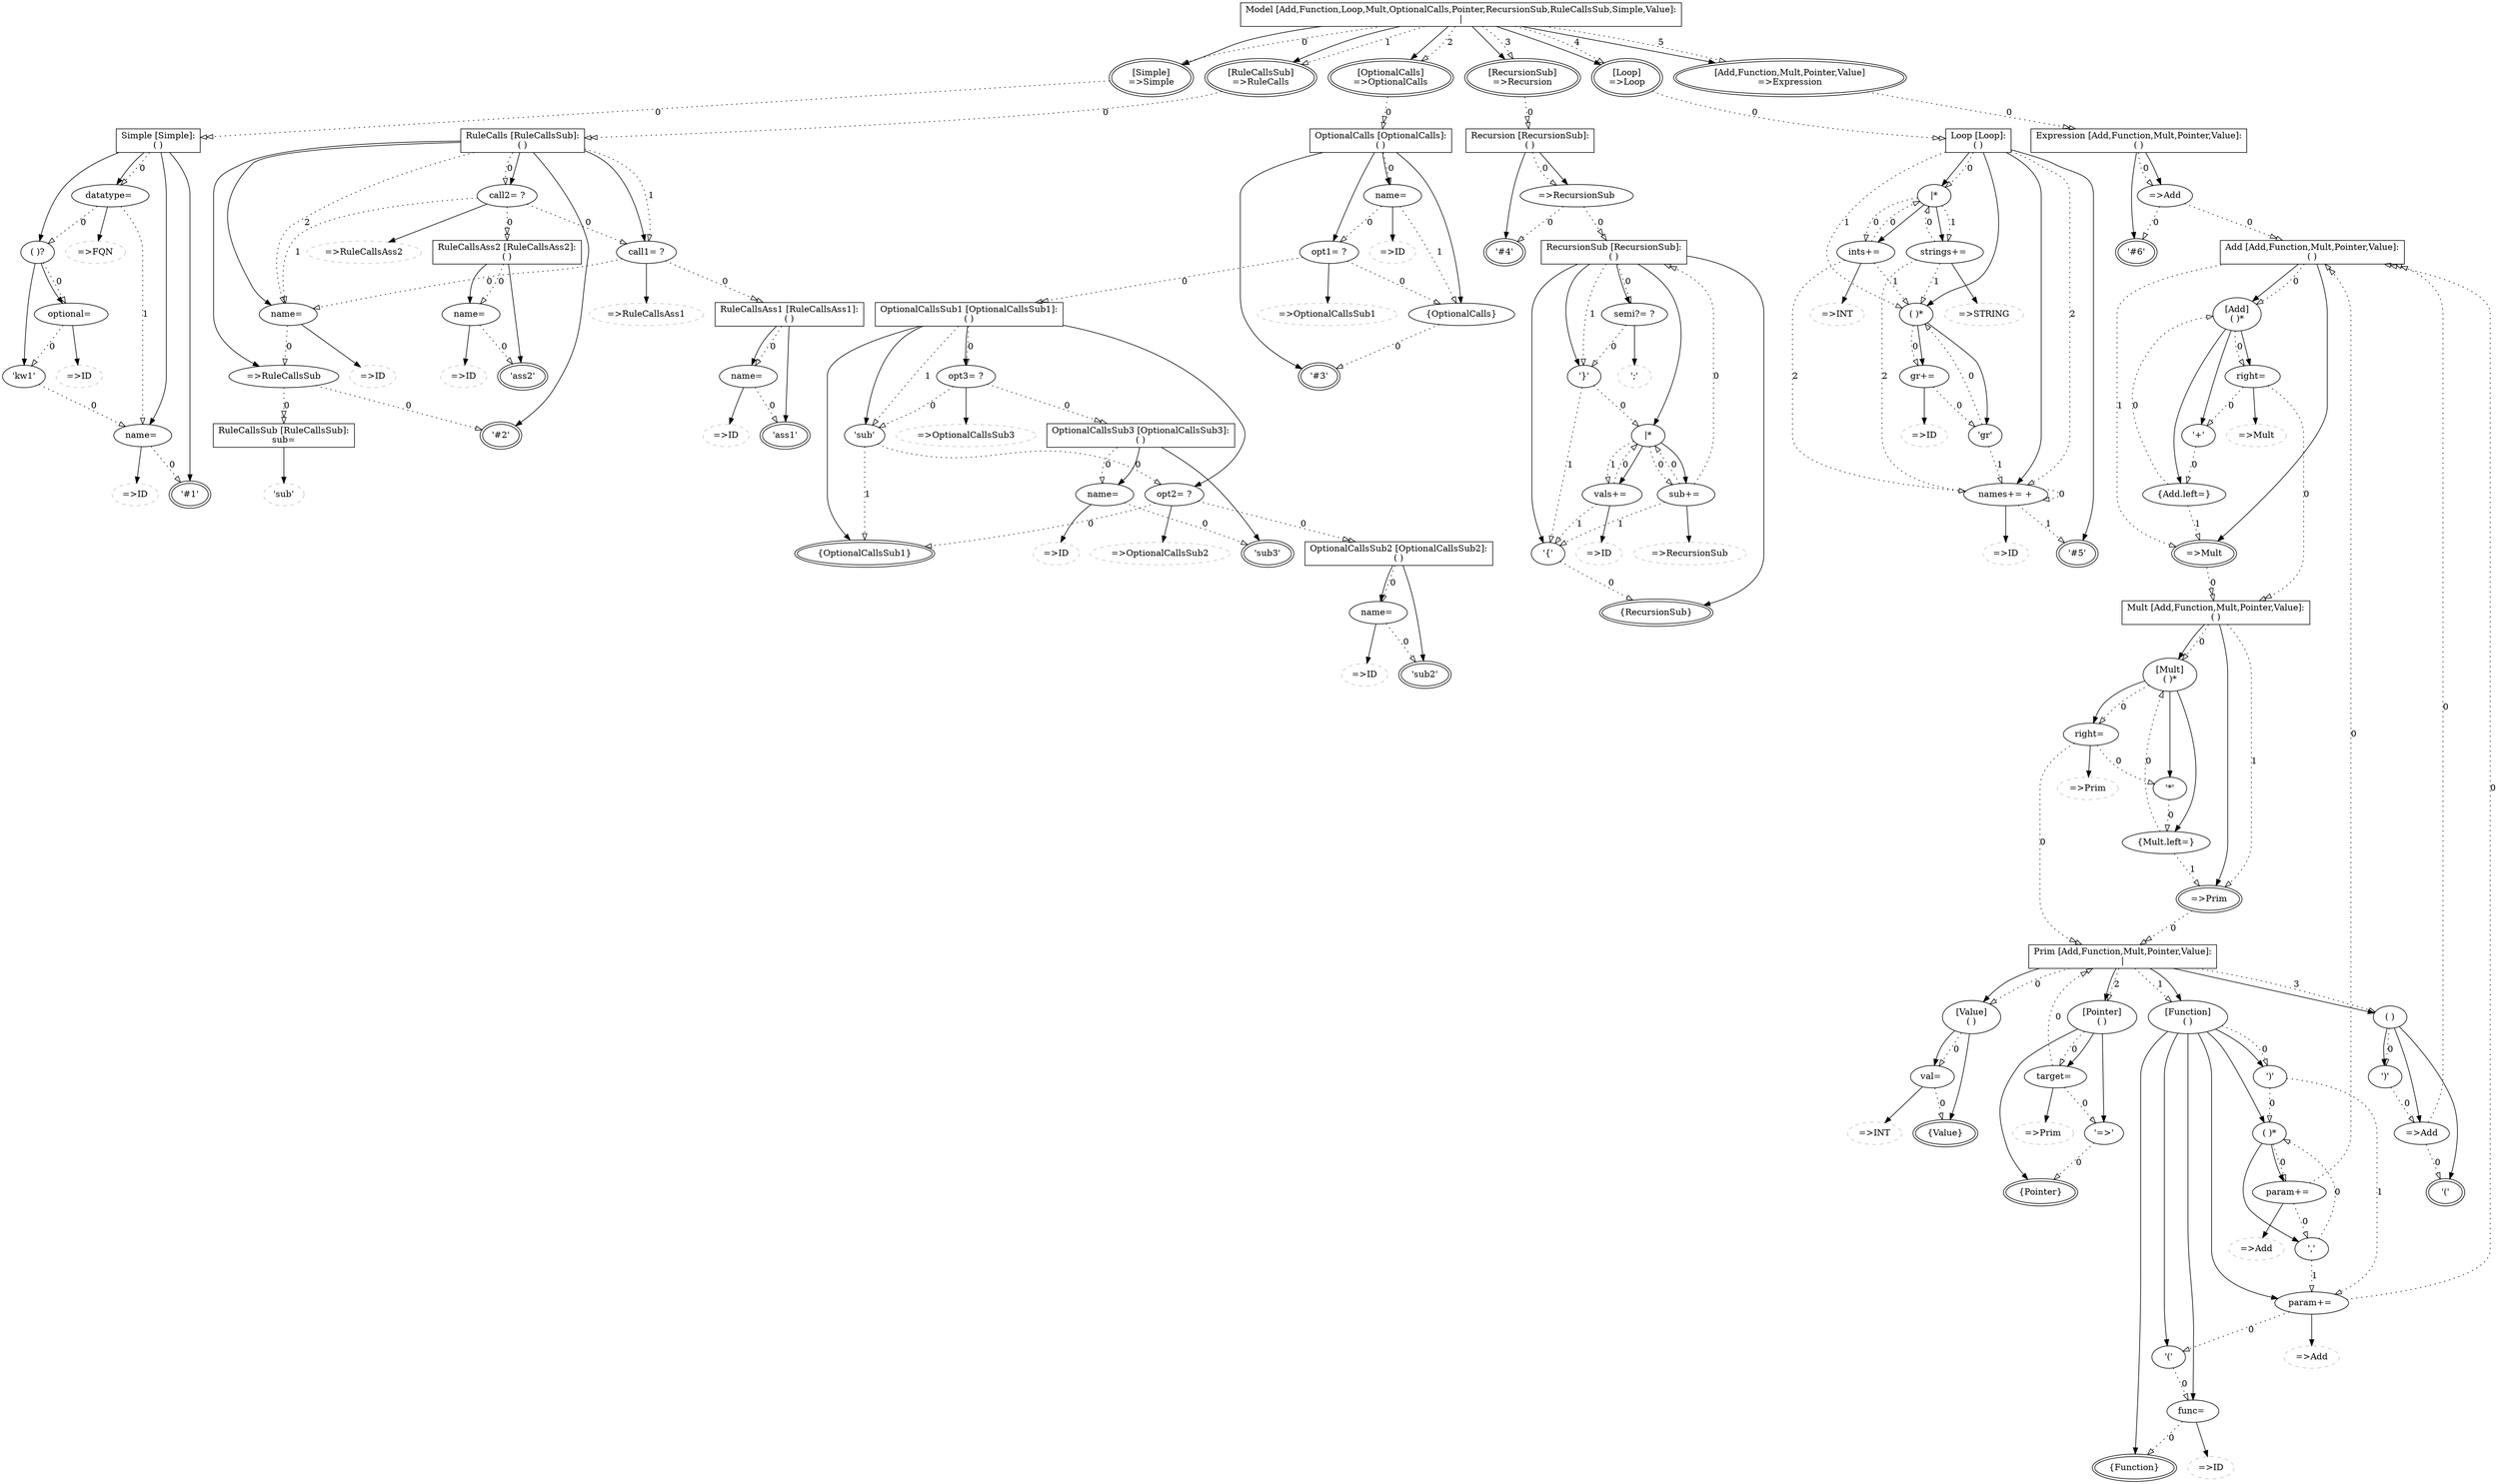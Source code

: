 ## This is a Graphviz .dot file (http://www.graphviz.org/)
## You can use the command 'dot -Tpdf this.dot > out.pdf' to render it.
digraph G {
alternatives7826983 [shape=record,label="Model \[Add,Function,Loop,Mult,OptionalCalls,Pointer,RecursionSub,RuleCallsSub,Simple,Value\]:\n\|"];
rulecall6253924 [label="\[Simple\]\n=\>Simple",peripheries=2];
rulecall10977945 [label="\[RuleCallsSub\]\n=\>RuleCalls",peripheries=2];
rulecall9803493 [label="\[OptionalCalls\]\n=\>OptionalCalls",peripheries=2];
rulecall8145379 [label="\[RecursionSub\]\n=\>Recursion",peripheries=2];
rulecall3191448 [label="\[Loop\]\n=\>Loop",peripheries=2];
rulecall15127635 [label="\[Add,Function,Mult,Pointer,Value\]\n=\>Expression",peripheries=2];
group14740537 [shape=record,label="Simple \[Simple\]:\n( )"];
keyword11849643 [label="'#1'",peripheries=2];
assignment4220625 [label="name= "];
rulecall457183 [color=grey,label="=\>ID",style=dashed];
group11406446 [label="( )?"];
keyword11681519 [label="'kw1'"];
assignment1979755 [label="optional= "];
rulecall16688154 [color=grey,label="=\>ID",style=dashed];
assignment4534658 [label="datatype= "];
rulecall13089788 [color=grey,label="=\>FQN",style=dashed];
group14090759 [shape=record,label="RuleCalls \[RuleCallsSub\]:\n( )"];
keyword12986853 [label="'#2'",peripheries=2];
rulecall7282338 [label="=\>RuleCallsSub"];
assignment5420363 [label="name= "];
rulecall4472375 [color=grey,label="=\>ID",style=dashed];
assignment16549106 [label="call1= ?"];
rulecall5282131 [color=grey,label="=\>RuleCallsAss1",style=dashed];
assignment8144651 [label="call2= ?"];
rulecall5026206 [color=grey,label="=\>RuleCallsAss2",style=dashed];
assignment1850116 [shape=record,label="RuleCallsSub \[RuleCallsSub\]:\nsub= ",peripheries=2];
keyword15247608 [color=grey,label="'sub'",style=dashed];
group11361752 [shape=record,label="RuleCallsAss1 \[RuleCallsAss1\]:\n( )"];
keyword15474464 [label="'ass1'",peripheries=2];
assignment13712422 [label="name= "];
rulecall8531154 [color=grey,label="=\>ID",style=dashed];
group15703958 [shape=record,label="RuleCallsAss2 \[RuleCallsAss2\]:\n( )"];
keyword14043241 [label="'ass2'",peripheries=2];
assignment11199319 [label="name= "];
rulecall2164741 [color=grey,label="=\>ID",style=dashed];
group2887150 [shape=record,label="OptionalCalls \[OptionalCalls\]:\n( )"];
keyword4632692 [label="'#3'",peripheries=2];
action15385633 [label="{OptionalCalls}"];
assignment3378589 [label="opt1= ?"];
rulecall15051585 [color=grey,label="=\>OptionalCallsSub1",style=dashed];
assignment9858485 [label="name= "];
rulecall8257825 [color=grey,label="=\>ID",style=dashed];
group15886474 [shape=record,label="OptionalCallsSub1 \[OptionalCallsSub1\]:\n( )"];
action11356632 [label="{OptionalCallsSub1}",peripheries=2];
assignment6512022 [label="opt2= ?"];
rulecall5128465 [color=grey,label="=\>OptionalCallsSub2",style=dashed];
keyword13309098 [label="'sub'"];
assignment9787361 [label="opt3= ?"];
rulecall16340405 [color=grey,label="=\>OptionalCallsSub3",style=dashed];
group12176982 [shape=record,label="OptionalCallsSub2 \[OptionalCallsSub2\]:\n( )"];
keyword10064730 [label="'sub2'",peripheries=2];
assignment2729305 [label="name= "];
rulecall9563995 [color=grey,label="=\>ID",style=dashed];
group10025739 [shape=record,label="OptionalCallsSub3 \[OptionalCallsSub3\]:\n( )"];
keyword9021466 [label="'sub3'",peripheries=2];
assignment9130037 [label="name= "];
rulecall6954146 [color=grey,label="=\>ID",style=dashed];
group8079584 [shape=record,label="Recursion \[RecursionSub\]:\n( )"];
keyword15575282 [label="'#4'",peripheries=2];
rulecall14093491 [label="=\>RecursionSub"];
group15647360 [shape=record,label="RecursionSub \[RecursionSub\]:\n( )"];
action2326064 [label="{RecursionSub}",peripheries=2];
keyword3248062 [label="'{'"];
alternatives13906754 [label="\|*"];
assignment13449203 [label="sub+= "];
rulecall8568515 [color=grey,label="=\>RecursionSub",style=dashed];
assignment1333737 [label="vals+= "];
rulecall12200531 [color=grey,label="=\>ID",style=dashed];
keyword7419409 [label="'}'"];
assignment1764152 [label="semi?= ?"];
keyword9754090 [color=grey,label="';'",style=dashed];
group6827351 [shape=record,label="Loop \[Loop\]:\n( )"];
keyword7912156 [label="'#5'",peripheries=2];
assignment4771853 [label="names+= +"];
rulecall1912261 [color=grey,label="=\>ID",style=dashed];
group3406644 [label="( )*"];
keyword11605530 [label="'gr'"];
assignment5451957 [label="gr+= "];
rulecall11004759 [color=grey,label="=\>ID",style=dashed];
alternatives2237725 [label="\|*"];
assignment10680522 [label="ints+= "];
rulecall4961455 [color=grey,label="=\>INT",style=dashed];
assignment8103161 [label="strings+= "];
rulecall4413067 [color=grey,label="=\>STRING",style=dashed];
group11715116 [shape=record,label="Expression \[Add,Function,Mult,Pointer,Value\]:\n( )"];
keyword15334003 [label="'#6'",peripheries=2];
rulecall8242379 [label="=\>Add"];
group3785382 [shape=record,label="Add \[Add,Function,Mult,Pointer,Value\]:\n( )"];
rulecall198495 [label="=\>Mult",peripheries=2];
group1719453 [label="\[Add\]\n( )*"];
action1531094 [label="{Add.left=}"];
keyword8487066 [label="'+'"];
assignment13634852 [label="right= "];
rulecall14818556 [color=grey,label="=\>Mult",style=dashed];
group2234330 [shape=record,label="Mult \[Add,Function,Mult,Pointer,Value\]:\n( )"];
rulecall14232849 [label="=\>Prim",peripheries=2];
group4980828 [label="\[Mult\]\n( )*"];
action6790791 [label="{Mult.left=}"];
keyword11248893 [label="'*'"];
assignment14214026 [label="right= "];
rulecall12635451 [color=grey,label="=\>Prim",style=dashed];
alternatives14484830 [shape=record,label="Prim \[Add,Function,Mult,Pointer,Value\]:\n\|"];
group9136914 [label="\[Value\]\n( )"];
action2266913 [label="{Value}",peripheries=2];
assignment3407963 [label="val= "];
rulecall1947920 [color=grey,label="=\>INT",style=dashed];
group15738437 [label="\[Function\]\n( )"];
action6331073 [label="{Function}",peripheries=2];
assignment3491460 [label="func= "];
rulecall6348160 [color=grey,label="=\>ID",style=dashed];
keyword5242583 [label="'('"];
assignment11058995 [label="param+= "];
rulecall7210726 [color=grey,label="=\>Add",style=dashed];
group14936952 [label="( )*"];
keyword7871473 [label="','"];
assignment10536243 [label="param+= "];
rulecall8850093 [color=grey,label="=\>Add",style=dashed];
keyword7511611 [label="')'"];
group15885819 [label="\[Pointer\]\n( )"];
action355400 [label="{Pointer}",peripheries=2];
keyword524158 [label="'=\>'"];
assignment3594724 [label="target= "];
rulecall13494330 [color=grey,label="=\>Prim",style=dashed];
group1501391 [label="( )"];
keyword960522 [label="'('",peripheries=2];
rulecall4810213 [label="=\>Add"];
keyword3814489 [label="')'"];
rulecall6253924->group14740537 [label=0,style=dotted,arrowhead=onormalonormal];
alternatives7826983->rulecall6253924 [];
rulecall10977945->group14090759 [label=0,style=dotted,arrowhead=onormalonormal];
alternatives7826983->rulecall10977945 [];
rulecall9803493->group2887150 [label=0,style=dotted,arrowhead=onormalonormal];
alternatives7826983->rulecall9803493 [];
rulecall8145379->group8079584 [label=0,style=dotted,arrowhead=onormalonormal];
alternatives7826983->rulecall8145379 [];
rulecall3191448->group6827351 [label=0,style=dotted,arrowhead=onormalonormal];
alternatives7826983->rulecall3191448 [];
rulecall15127635->group11715116 [label=0,style=dotted,arrowhead=onormalonormal];
alternatives7826983->rulecall15127635 [];
alternatives7826983->rulecall6253924 [label=0,style=dotted,arrowhead=onormal];
alternatives7826983->rulecall10977945 [label=1,style=dotted,arrowhead=onormal];
alternatives7826983->rulecall9803493 [label=2,style=dotted,arrowhead=onormal];
alternatives7826983->rulecall8145379 [label=3,style=dotted,arrowhead=onormal];
alternatives7826983->rulecall3191448 [label=4,style=dotted,arrowhead=onormal];
alternatives7826983->rulecall15127635 [label=5,style=dotted,arrowhead=onormal];
group14740537->keyword11849643 [];
assignment4220625->rulecall457183 [];
assignment4220625->keyword11849643 [label=0,style=dotted,arrowhead=onormal];
group14740537->assignment4220625 [];
keyword11681519->assignment4220625 [label=0,style=dotted,arrowhead=onormal];
group11406446->keyword11681519 [];
assignment1979755->rulecall16688154 [];
assignment1979755->keyword11681519 [label=0,style=dotted,arrowhead=onormal];
group11406446->assignment1979755 [];
group11406446->assignment1979755 [label=0,style=dotted,arrowhead=onormal];
group14740537->group11406446 [];
assignment4534658->rulecall13089788 [];
assignment4534658->group11406446 [label=0,style=dotted,arrowhead=onormal];
assignment4534658->assignment4220625 [label=1,style=dotted,arrowhead=onormal];
group14740537->assignment4534658 [];
group14740537->assignment4534658 [label=0,style=dotted,arrowhead=onormal];
group14090759->keyword12986853 [];
rulecall7282338->assignment1850116 [label=0,style=dotted,arrowhead=onormalonormal];
rulecall7282338->keyword12986853 [arrowtail=odot,label=0,style=dotted,arrowhead=onormal];
group14090759->rulecall7282338 [];
assignment5420363->rulecall4472375 [];
assignment5420363->rulecall7282338 [label=0,style=dotted,arrowhead=onormal];
group14090759->assignment5420363 [];
assignment16549106->rulecall5282131 [];
assignment16549106->group11361752 [label=0,style=dotted,arrowhead=onormalonormal];
assignment16549106->assignment5420363 [arrowtail=odot,label=0,style=dotted,arrowhead=onormal];
group14090759->assignment16549106 [];
assignment8144651->rulecall5026206 [];
assignment8144651->group15703958 [label=0,style=dotted,arrowhead=onormalonormal];
assignment8144651->assignment16549106 [arrowtail=odot,label=0,style=dotted,arrowhead=onormal];
assignment8144651->assignment5420363 [arrowtail=odot,label=1,style=dotted,arrowhead=onormal];
group14090759->assignment8144651 [];
group14090759->assignment8144651 [label=0,style=dotted,arrowhead=onormal];
group14090759->assignment16549106 [label=1,style=dotted,arrowhead=onormal];
group14090759->assignment5420363 [label=2,style=dotted,arrowhead=onormal];
assignment1850116->keyword15247608 [];
group11361752->keyword15474464 [];
assignment13712422->rulecall8531154 [];
assignment13712422->keyword15474464 [label=0,style=dotted,arrowhead=onormal];
group11361752->assignment13712422 [];
group11361752->assignment13712422 [label=0,style=dotted,arrowhead=onormal];
group15703958->keyword14043241 [];
assignment11199319->rulecall2164741 [];
assignment11199319->keyword14043241 [label=0,style=dotted,arrowhead=onormal];
group15703958->assignment11199319 [];
group15703958->assignment11199319 [label=0,style=dotted,arrowhead=onormal];
group2887150->keyword4632692 [];
action15385633->keyword4632692 [label=0,style=dotted,arrowhead=onormal];
group2887150->action15385633 [];
assignment3378589->rulecall15051585 [];
assignment3378589->group15886474 [label=0,style=dotted,arrowhead=onormalonormal];
assignment3378589->action15385633 [arrowtail=odot,label=0,style=dotted,arrowhead=onormal];
group2887150->assignment3378589 [];
assignment9858485->rulecall8257825 [];
assignment9858485->assignment3378589 [label=0,style=dotted,arrowhead=onormal];
assignment9858485->action15385633 [label=1,style=dotted,arrowhead=onormal];
group2887150->assignment9858485 [];
group2887150->assignment9858485 [label=0,style=dotted,arrowhead=onormal];
group15886474->action11356632 [];
assignment6512022->rulecall5128465 [];
assignment6512022->group12176982 [label=0,style=dotted,arrowhead=onormalonormal];
assignment6512022->action11356632 [arrowtail=odot,label=0,style=dotted,arrowhead=onormal];
group15886474->assignment6512022 [];
keyword13309098->assignment6512022 [label=0,style=dotted,arrowhead=onormal];
keyword13309098->action11356632 [label=1,style=dotted,arrowhead=onormal];
group15886474->keyword13309098 [];
assignment9787361->rulecall16340405 [];
assignment9787361->group10025739 [label=0,style=dotted,arrowhead=onormalonormal];
assignment9787361->keyword13309098 [arrowtail=odot,label=0,style=dotted,arrowhead=onormal];
group15886474->assignment9787361 [];
group15886474->assignment9787361 [label=0,style=dotted,arrowhead=onormal];
group15886474->keyword13309098 [label=1,style=dotted,arrowhead=onormal];
group12176982->keyword10064730 [];
assignment2729305->rulecall9563995 [];
assignment2729305->keyword10064730 [label=0,style=dotted,arrowhead=onormal];
group12176982->assignment2729305 [];
group12176982->assignment2729305 [label=0,style=dotted,arrowhead=onormal];
group10025739->keyword9021466 [];
assignment9130037->rulecall6954146 [];
assignment9130037->keyword9021466 [label=0,style=dotted,arrowhead=onormal];
group10025739->assignment9130037 [];
group10025739->assignment9130037 [label=0,style=dotted,arrowhead=onormal];
group8079584->keyword15575282 [];
rulecall14093491->group15647360 [label=0,style=dotted,arrowhead=onormalonormal];
rulecall14093491->keyword15575282 [arrowtail=odot,label=0,style=dotted,arrowhead=onormal];
group8079584->rulecall14093491 [];
group8079584->rulecall14093491 [label=0,style=dotted,arrowhead=onormal];
group15647360->action2326064 [];
keyword3248062->action2326064 [label=0,style=dotted,arrowhead=onormal];
group15647360->keyword3248062 [];
assignment13449203->rulecall8568515 [];
assignment13449203->group15647360 [label=0,style=dotted,arrowhead=onormalonormal];
assignment13449203->alternatives13906754 [arrowtail=odot,label=0,style=dotted,arrowhead=onormal];
assignment13449203->keyword3248062 [arrowtail=odot,label=1,style=dotted,arrowhead=onormal];
alternatives13906754->assignment13449203 [];
assignment1333737->rulecall12200531 [];
assignment1333737->alternatives13906754 [label=0,style=dotted,arrowhead=onormal];
assignment1333737->keyword3248062 [label=1,style=dotted,arrowhead=onormal];
alternatives13906754->assignment1333737 [];
alternatives13906754->assignment13449203 [label=0,style=dotted,arrowhead=onormal];
alternatives13906754->assignment1333737 [label=1,style=dotted,arrowhead=onormal];
group15647360->alternatives13906754 [];
keyword7419409->alternatives13906754 [label=0,style=dotted,arrowhead=onormal];
keyword7419409->keyword3248062 [label=1,style=dotted,arrowhead=onormal];
group15647360->keyword7419409 [];
assignment1764152->keyword9754090 [];
assignment1764152->keyword7419409 [label=0,style=dotted,arrowhead=onormal];
group15647360->assignment1764152 [];
group15647360->assignment1764152 [label=0,style=dotted,arrowhead=onormal];
group15647360->keyword7419409 [label=1,style=dotted,arrowhead=onormal];
group6827351->keyword7912156 [];
assignment4771853->rulecall1912261 [];
assignment4771853->assignment4771853 [label=0,style=dotted,arrowhead=onormal];
assignment4771853->keyword7912156 [label=1,style=dotted,arrowhead=onormal];
group6827351->assignment4771853 [];
keyword11605530->group3406644 [label=0,style=dotted,arrowhead=onormal];
keyword11605530->assignment4771853 [label=1,style=dotted,arrowhead=onormal];
group3406644->keyword11605530 [];
assignment5451957->rulecall11004759 [];
assignment5451957->keyword11605530 [label=0,style=dotted,arrowhead=onormal];
group3406644->assignment5451957 [];
group3406644->assignment5451957 [label=0,style=dotted,arrowhead=onormal];
group6827351->group3406644 [];
assignment10680522->rulecall4961455 [];
assignment10680522->alternatives2237725 [label=0,style=dotted,arrowhead=onormal];
assignment10680522->group3406644 [label=1,style=dotted,arrowhead=onormal];
assignment10680522->assignment4771853 [label=2,style=dotted,arrowhead=onormal];
alternatives2237725->assignment10680522 [];
assignment8103161->rulecall4413067 [];
assignment8103161->alternatives2237725 [label=0,style=dotted,arrowhead=onormal];
assignment8103161->group3406644 [label=1,style=dotted,arrowhead=onormal];
assignment8103161->assignment4771853 [label=2,style=dotted,arrowhead=onormal];
alternatives2237725->assignment8103161 [];
alternatives2237725->assignment10680522 [label=0,style=dotted,arrowhead=onormal];
alternatives2237725->assignment8103161 [label=1,style=dotted,arrowhead=onormal];
group6827351->alternatives2237725 [];
group6827351->alternatives2237725 [label=0,style=dotted,arrowhead=onormal];
group6827351->group3406644 [label=1,style=dotted,arrowhead=onormal];
group6827351->assignment4771853 [label=2,style=dotted,arrowhead=onormal];
group11715116->keyword15334003 [];
rulecall8242379->group3785382 [label=0,style=dotted,arrowhead=onormalonormal];
rulecall8242379->keyword15334003 [arrowtail=odot,label=0,style=dotted,arrowhead=onormal];
group11715116->rulecall8242379 [];
group11715116->rulecall8242379 [label=0,style=dotted,arrowhead=onormal];
rulecall198495->group2234330 [label=0,style=dotted,arrowhead=onormalonormal];
group3785382->rulecall198495 [];
action1531094->group1719453 [label=0,style=dotted,arrowhead=onormal];
action1531094->rulecall198495 [label=1,style=dotted,arrowhead=onormal];
group1719453->action1531094 [];
keyword8487066->action1531094 [label=0,style=dotted,arrowhead=onormal];
group1719453->keyword8487066 [];
assignment13634852->rulecall14818556 [];
assignment13634852->group2234330 [label=0,style=dotted,arrowhead=onormalonormal];
assignment13634852->keyword8487066 [arrowtail=odot,label=0,style=dotted,arrowhead=onormal];
group1719453->assignment13634852 [];
group1719453->assignment13634852 [label=0,style=dotted,arrowhead=onormal];
group3785382->group1719453 [];
group3785382->group1719453 [label=0,style=dotted,arrowhead=onormal];
group3785382->rulecall198495 [label=1,style=dotted,arrowhead=onormal];
rulecall14232849->alternatives14484830 [label=0,style=dotted,arrowhead=onormalonormal];
group2234330->rulecall14232849 [];
action6790791->group4980828 [label=0,style=dotted,arrowhead=onormal];
action6790791->rulecall14232849 [label=1,style=dotted,arrowhead=onormal];
group4980828->action6790791 [];
keyword11248893->action6790791 [label=0,style=dotted,arrowhead=onormal];
group4980828->keyword11248893 [];
assignment14214026->rulecall12635451 [];
assignment14214026->alternatives14484830 [label=0,style=dotted,arrowhead=onormalonormal];
assignment14214026->keyword11248893 [arrowtail=odot,label=0,style=dotted,arrowhead=onormal];
group4980828->assignment14214026 [];
group4980828->assignment14214026 [label=0,style=dotted,arrowhead=onormal];
group2234330->group4980828 [];
group2234330->group4980828 [label=0,style=dotted,arrowhead=onormal];
group2234330->rulecall14232849 [label=1,style=dotted,arrowhead=onormal];
group9136914->action2266913 [];
assignment3407963->rulecall1947920 [];
assignment3407963->action2266913 [label=0,style=dotted,arrowhead=onormal];
group9136914->assignment3407963 [];
group9136914->assignment3407963 [label=0,style=dotted,arrowhead=onormal];
alternatives14484830->group9136914 [];
group15738437->action6331073 [];
assignment3491460->rulecall6348160 [];
assignment3491460->action6331073 [label=0,style=dotted,arrowhead=onormal];
group15738437->assignment3491460 [];
keyword5242583->assignment3491460 [label=0,style=dotted,arrowhead=onormal];
group15738437->keyword5242583 [];
assignment11058995->rulecall7210726 [];
assignment11058995->group3785382 [label=0,style=dotted,arrowhead=onormalonormal];
assignment11058995->keyword5242583 [arrowtail=odot,label=0,style=dotted,arrowhead=onormal];
group15738437->assignment11058995 [];
keyword7871473->group14936952 [label=0,style=dotted,arrowhead=onormal];
keyword7871473->assignment11058995 [label=1,style=dotted,arrowhead=onormal];
group14936952->keyword7871473 [];
assignment10536243->rulecall8850093 [];
assignment10536243->group3785382 [label=0,style=dotted,arrowhead=onormalonormal];
assignment10536243->keyword7871473 [arrowtail=odot,label=0,style=dotted,arrowhead=onormal];
group14936952->assignment10536243 [];
group14936952->assignment10536243 [label=0,style=dotted,arrowhead=onormal];
group15738437->group14936952 [];
keyword7511611->group14936952 [label=0,style=dotted,arrowhead=onormal];
keyword7511611->assignment11058995 [label=1,style=dotted,arrowhead=onormal];
group15738437->keyword7511611 [];
group15738437->keyword7511611 [label=0,style=dotted,arrowhead=onormal];
alternatives14484830->group15738437 [];
group15885819->action355400 [];
keyword524158->action355400 [label=0,style=dotted,arrowhead=onormal];
group15885819->keyword524158 [];
assignment3594724->rulecall13494330 [];
assignment3594724->alternatives14484830 [label=0,style=dotted,arrowhead=onormalonormal];
assignment3594724->keyword524158 [arrowtail=odot,label=0,style=dotted,arrowhead=onormal];
group15885819->assignment3594724 [];
group15885819->assignment3594724 [label=0,style=dotted,arrowhead=onormal];
alternatives14484830->group15885819 [];
group1501391->keyword960522 [];
rulecall4810213->group3785382 [label=0,style=dotted,arrowhead=onormalonormal];
rulecall4810213->keyword960522 [arrowtail=odot,label=0,style=dotted,arrowhead=onormal];
group1501391->rulecall4810213 [];
keyword3814489->rulecall4810213 [label=0,style=dotted,arrowhead=onormal];
group1501391->keyword3814489 [];
group1501391->keyword3814489 [label=0,style=dotted,arrowhead=onormal];
alternatives14484830->group1501391 [];
alternatives14484830->group9136914 [label=0,style=dotted,arrowhead=onormal];
alternatives14484830->group15738437 [label=1,style=dotted,arrowhead=onormal];
alternatives14484830->group15885819 [label=2,style=dotted,arrowhead=onormal];
alternatives14484830->group1501391 [label=3,style=dotted,arrowhead=onormal];
}

